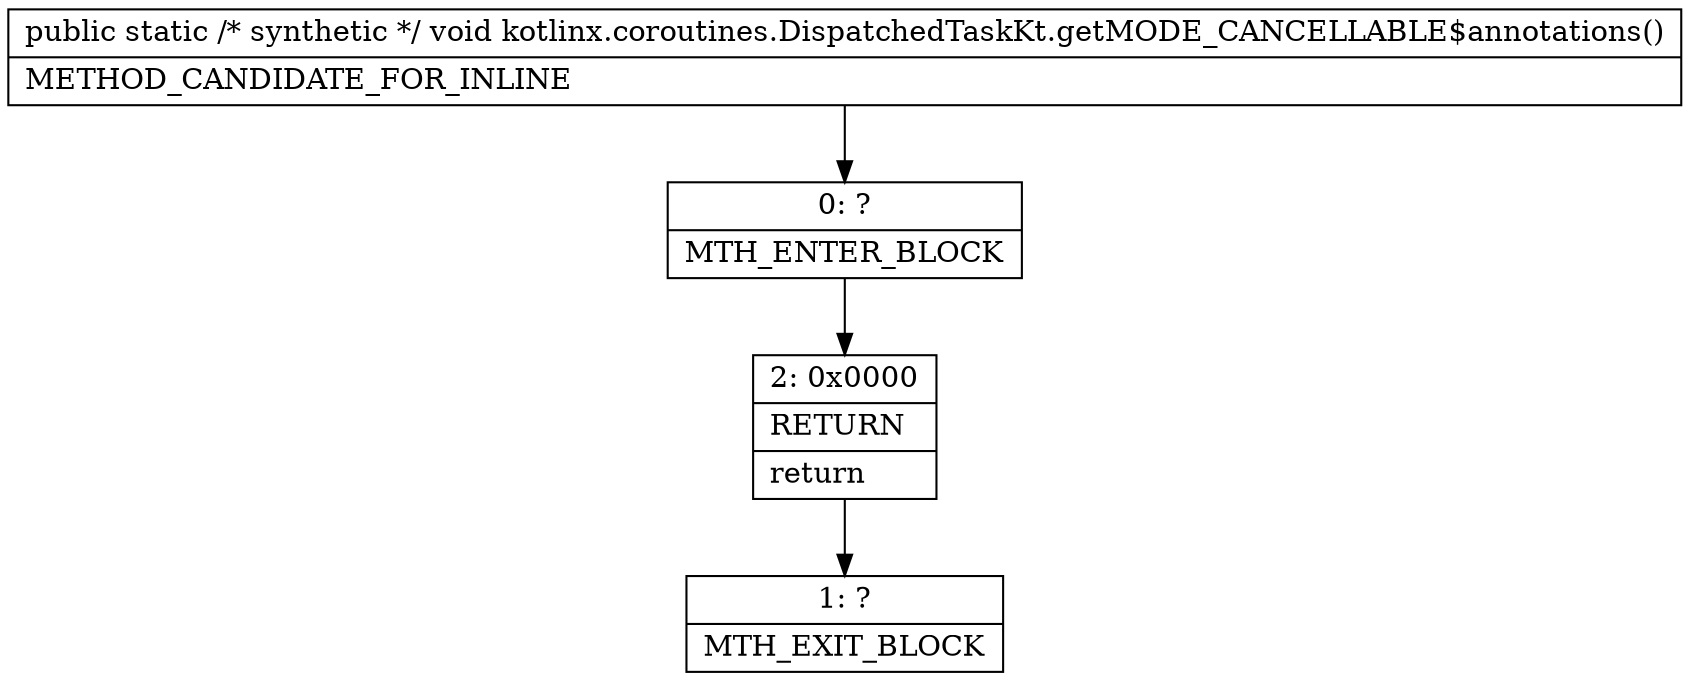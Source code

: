 digraph "CFG forkotlinx.coroutines.DispatchedTaskKt.getMODE_CANCELLABLE$annotations()V" {
Node_0 [shape=record,label="{0\:\ ?|MTH_ENTER_BLOCK\l}"];
Node_2 [shape=record,label="{2\:\ 0x0000|RETURN\l|return\l}"];
Node_1 [shape=record,label="{1\:\ ?|MTH_EXIT_BLOCK\l}"];
MethodNode[shape=record,label="{public static \/* synthetic *\/ void kotlinx.coroutines.DispatchedTaskKt.getMODE_CANCELLABLE$annotations()  | METHOD_CANDIDATE_FOR_INLINE\l}"];
MethodNode -> Node_0;Node_0 -> Node_2;
Node_2 -> Node_1;
}

